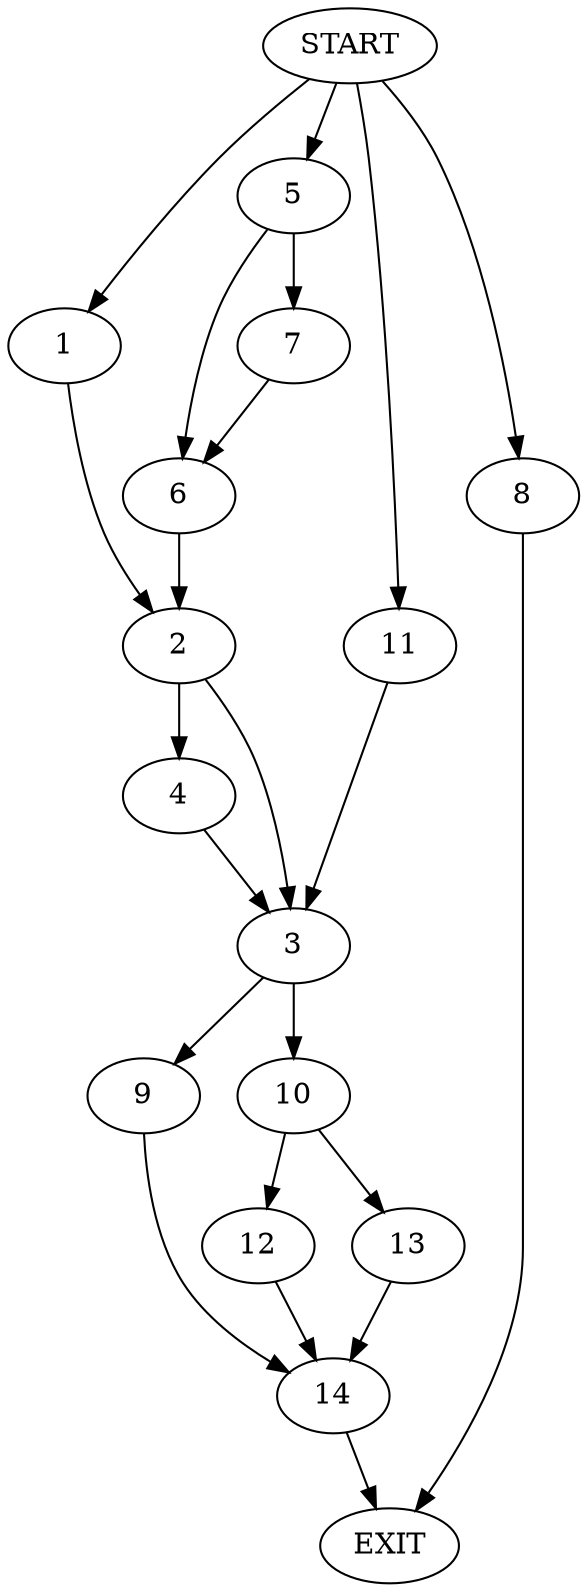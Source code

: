 digraph {
0 [label="START"]
15 [label="EXIT"]
0 -> 1
1 -> 2
2 -> 3
2 -> 4
0 -> 5
5 -> 6
5 -> 7
7 -> 6
6 -> 2
0 -> 8
8 -> 15
3 -> 9
3 -> 10
4 -> 3
0 -> 11
11 -> 3
10 -> 12
10 -> 13
9 -> 14
14 -> 15
13 -> 14
12 -> 14
}
